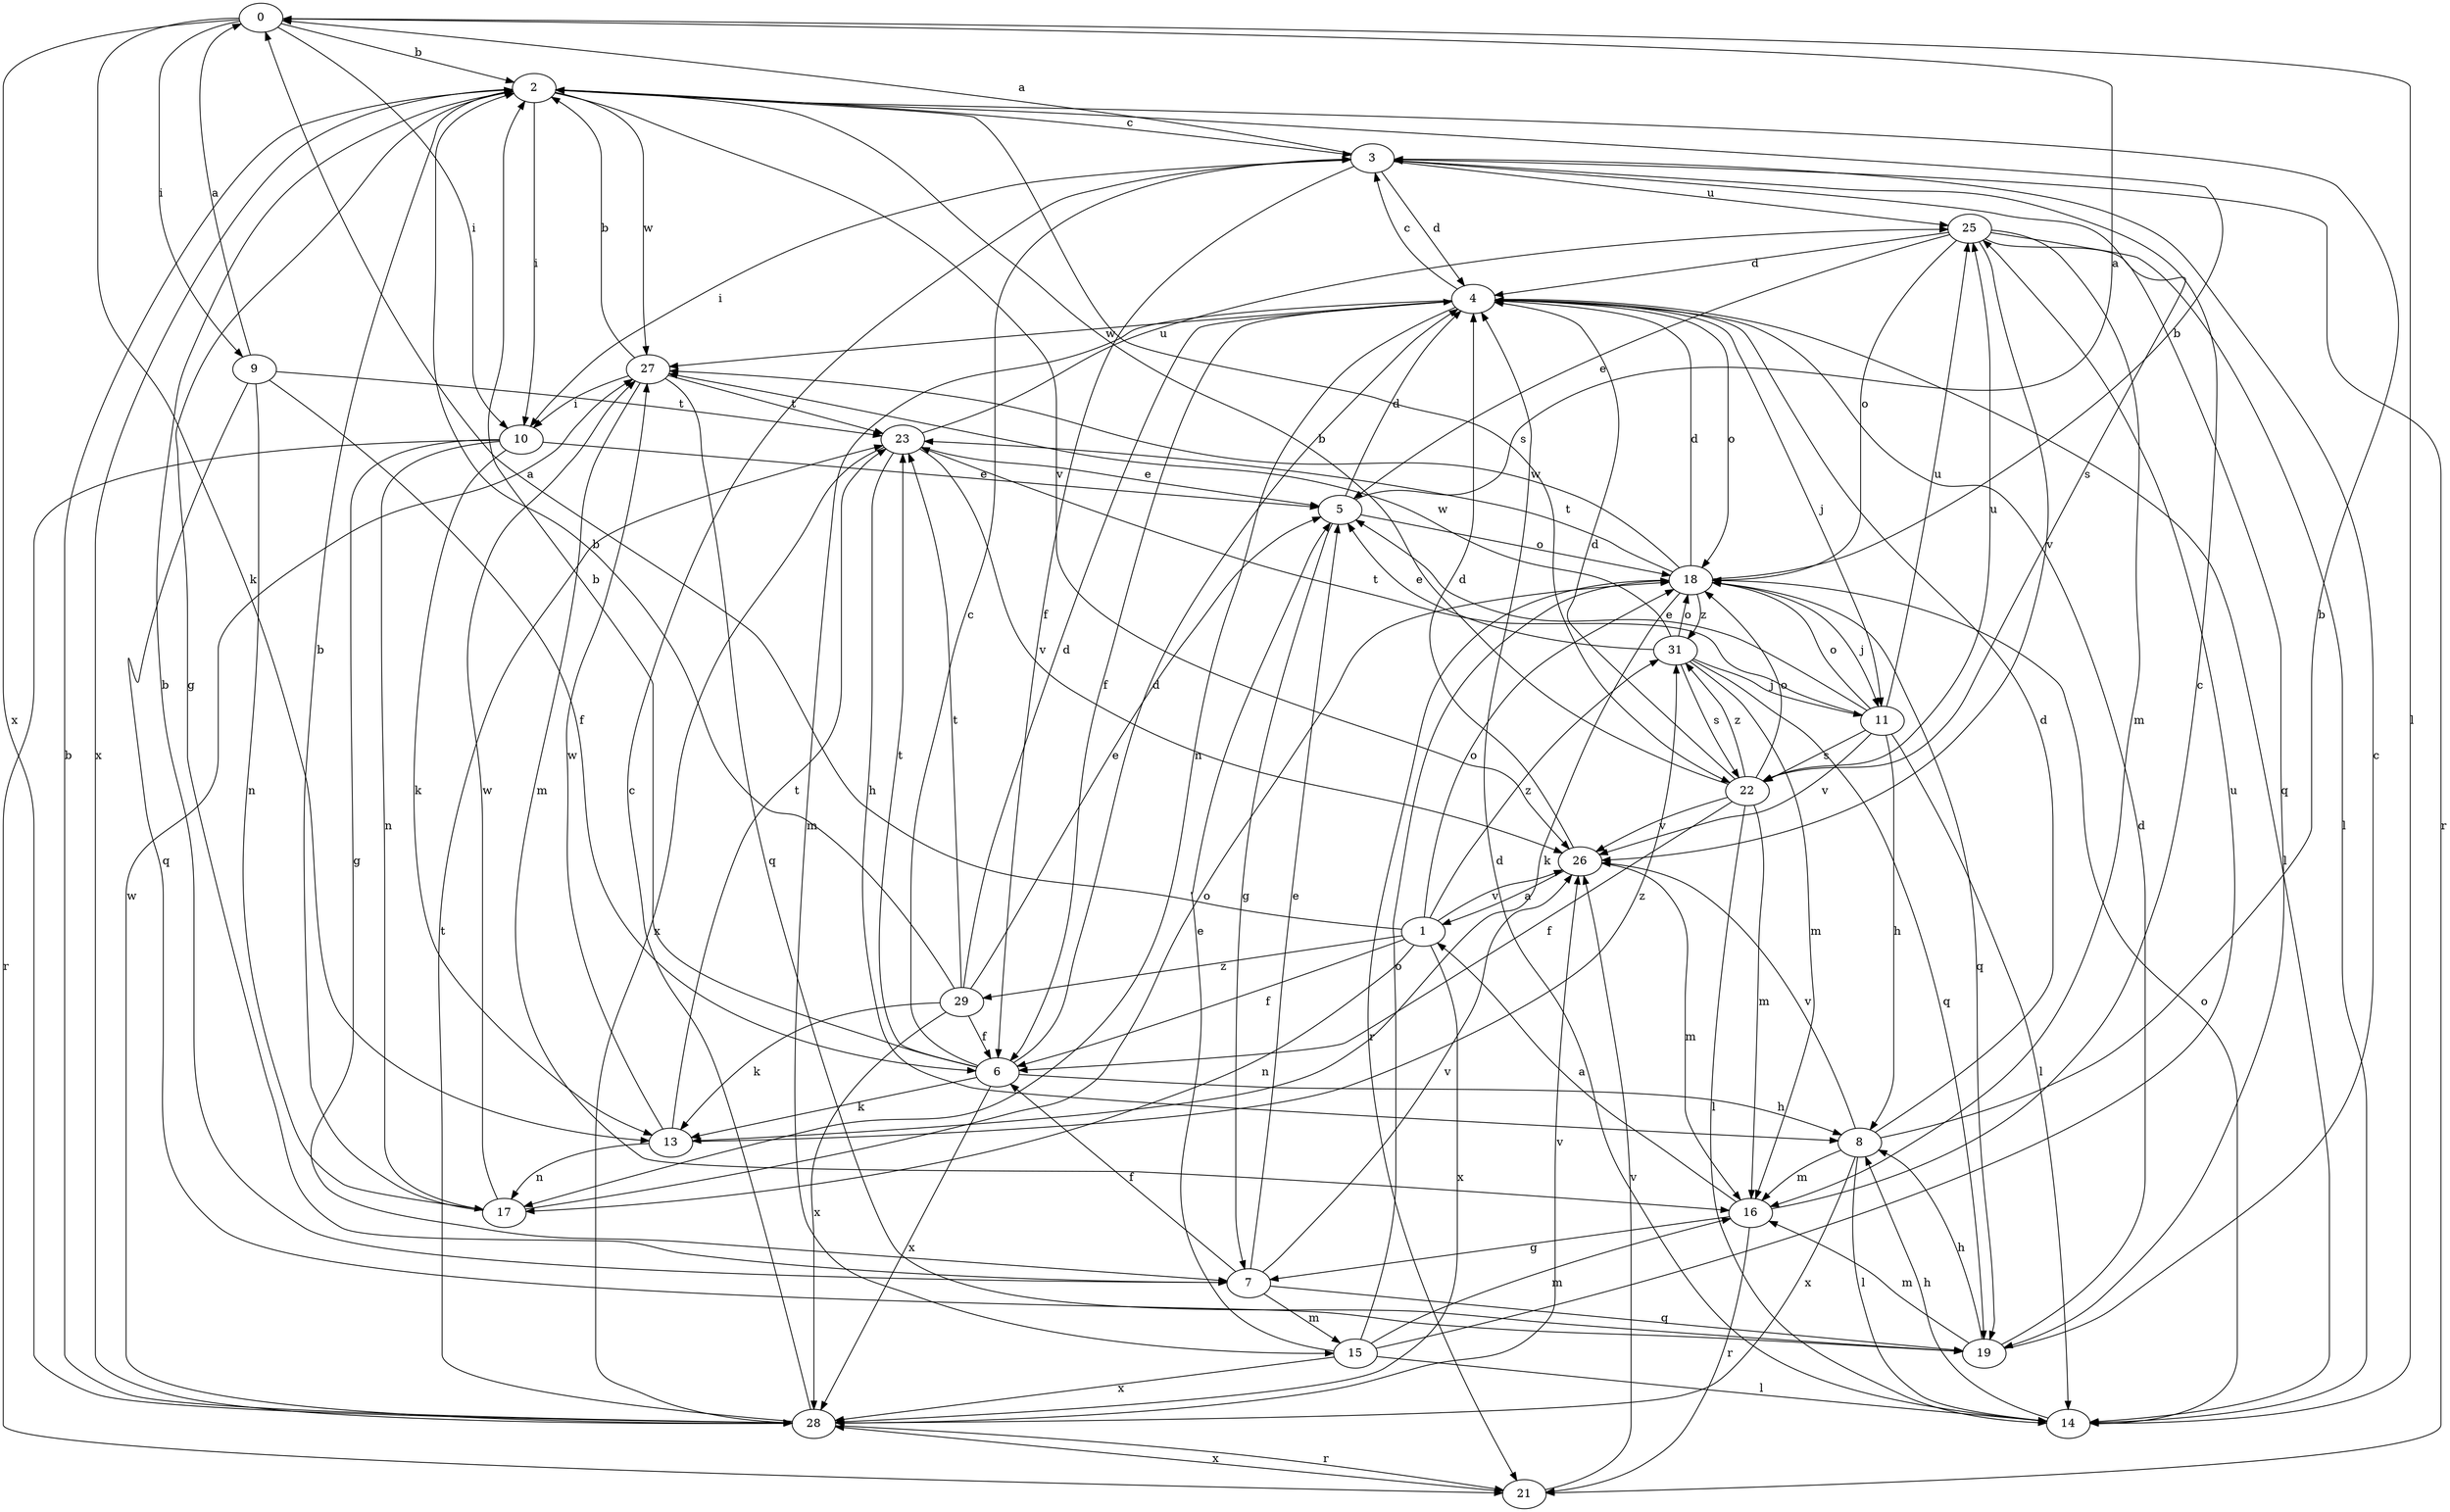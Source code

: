 strict digraph  {
0;
1;
2;
3;
4;
5;
6;
7;
8;
9;
10;
11;
13;
14;
15;
16;
17;
18;
19;
21;
22;
23;
25;
26;
27;
28;
29;
31;
0 -> 2  [label=b];
0 -> 9  [label=i];
0 -> 10  [label=i];
0 -> 13  [label=k];
0 -> 14  [label=l];
0 -> 28  [label=x];
1 -> 0  [label=a];
1 -> 6  [label=f];
1 -> 17  [label=n];
1 -> 18  [label=o];
1 -> 26  [label=v];
1 -> 28  [label=x];
1 -> 29  [label=z];
1 -> 31  [label=z];
2 -> 3  [label=c];
2 -> 7  [label=g];
2 -> 10  [label=i];
2 -> 22  [label=s];
2 -> 26  [label=v];
2 -> 27  [label=w];
2 -> 28  [label=x];
3 -> 0  [label=a];
3 -> 4  [label=d];
3 -> 6  [label=f];
3 -> 10  [label=i];
3 -> 21  [label=r];
3 -> 22  [label=s];
3 -> 25  [label=u];
4 -> 3  [label=c];
4 -> 6  [label=f];
4 -> 11  [label=j];
4 -> 14  [label=l];
4 -> 15  [label=m];
4 -> 17  [label=n];
4 -> 18  [label=o];
4 -> 27  [label=w];
5 -> 0  [label=a];
5 -> 4  [label=d];
5 -> 7  [label=g];
5 -> 18  [label=o];
6 -> 2  [label=b];
6 -> 3  [label=c];
6 -> 4  [label=d];
6 -> 8  [label=h];
6 -> 13  [label=k];
6 -> 23  [label=t];
6 -> 28  [label=x];
7 -> 2  [label=b];
7 -> 5  [label=e];
7 -> 6  [label=f];
7 -> 15  [label=m];
7 -> 19  [label=q];
7 -> 26  [label=v];
8 -> 2  [label=b];
8 -> 4  [label=d];
8 -> 14  [label=l];
8 -> 16  [label=m];
8 -> 26  [label=v];
8 -> 28  [label=x];
9 -> 0  [label=a];
9 -> 6  [label=f];
9 -> 17  [label=n];
9 -> 19  [label=q];
9 -> 23  [label=t];
10 -> 5  [label=e];
10 -> 7  [label=g];
10 -> 13  [label=k];
10 -> 17  [label=n];
10 -> 21  [label=r];
11 -> 5  [label=e];
11 -> 8  [label=h];
11 -> 14  [label=l];
11 -> 18  [label=o];
11 -> 22  [label=s];
11 -> 23  [label=t];
11 -> 25  [label=u];
11 -> 26  [label=v];
13 -> 17  [label=n];
13 -> 23  [label=t];
13 -> 27  [label=w];
13 -> 31  [label=z];
14 -> 4  [label=d];
14 -> 8  [label=h];
14 -> 18  [label=o];
15 -> 5  [label=e];
15 -> 14  [label=l];
15 -> 16  [label=m];
15 -> 18  [label=o];
15 -> 25  [label=u];
15 -> 28  [label=x];
16 -> 1  [label=a];
16 -> 3  [label=c];
16 -> 7  [label=g];
16 -> 21  [label=r];
17 -> 2  [label=b];
17 -> 18  [label=o];
17 -> 27  [label=w];
18 -> 2  [label=b];
18 -> 4  [label=d];
18 -> 11  [label=j];
18 -> 13  [label=k];
18 -> 19  [label=q];
18 -> 21  [label=r];
18 -> 23  [label=t];
18 -> 27  [label=w];
18 -> 31  [label=z];
19 -> 3  [label=c];
19 -> 4  [label=d];
19 -> 8  [label=h];
19 -> 16  [label=m];
21 -> 26  [label=v];
21 -> 28  [label=x];
22 -> 2  [label=b];
22 -> 4  [label=d];
22 -> 6  [label=f];
22 -> 14  [label=l];
22 -> 16  [label=m];
22 -> 18  [label=o];
22 -> 25  [label=u];
22 -> 26  [label=v];
22 -> 31  [label=z];
23 -> 5  [label=e];
23 -> 8  [label=h];
23 -> 25  [label=u];
23 -> 26  [label=v];
23 -> 28  [label=x];
25 -> 4  [label=d];
25 -> 5  [label=e];
25 -> 14  [label=l];
25 -> 16  [label=m];
25 -> 18  [label=o];
25 -> 19  [label=q];
25 -> 26  [label=v];
26 -> 1  [label=a];
26 -> 4  [label=d];
26 -> 16  [label=m];
27 -> 2  [label=b];
27 -> 10  [label=i];
27 -> 16  [label=m];
27 -> 19  [label=q];
27 -> 23  [label=t];
28 -> 2  [label=b];
28 -> 3  [label=c];
28 -> 21  [label=r];
28 -> 23  [label=t];
28 -> 26  [label=v];
28 -> 27  [label=w];
29 -> 2  [label=b];
29 -> 4  [label=d];
29 -> 5  [label=e];
29 -> 6  [label=f];
29 -> 13  [label=k];
29 -> 23  [label=t];
29 -> 28  [label=x];
31 -> 5  [label=e];
31 -> 11  [label=j];
31 -> 16  [label=m];
31 -> 18  [label=o];
31 -> 19  [label=q];
31 -> 22  [label=s];
31 -> 27  [label=w];
}
